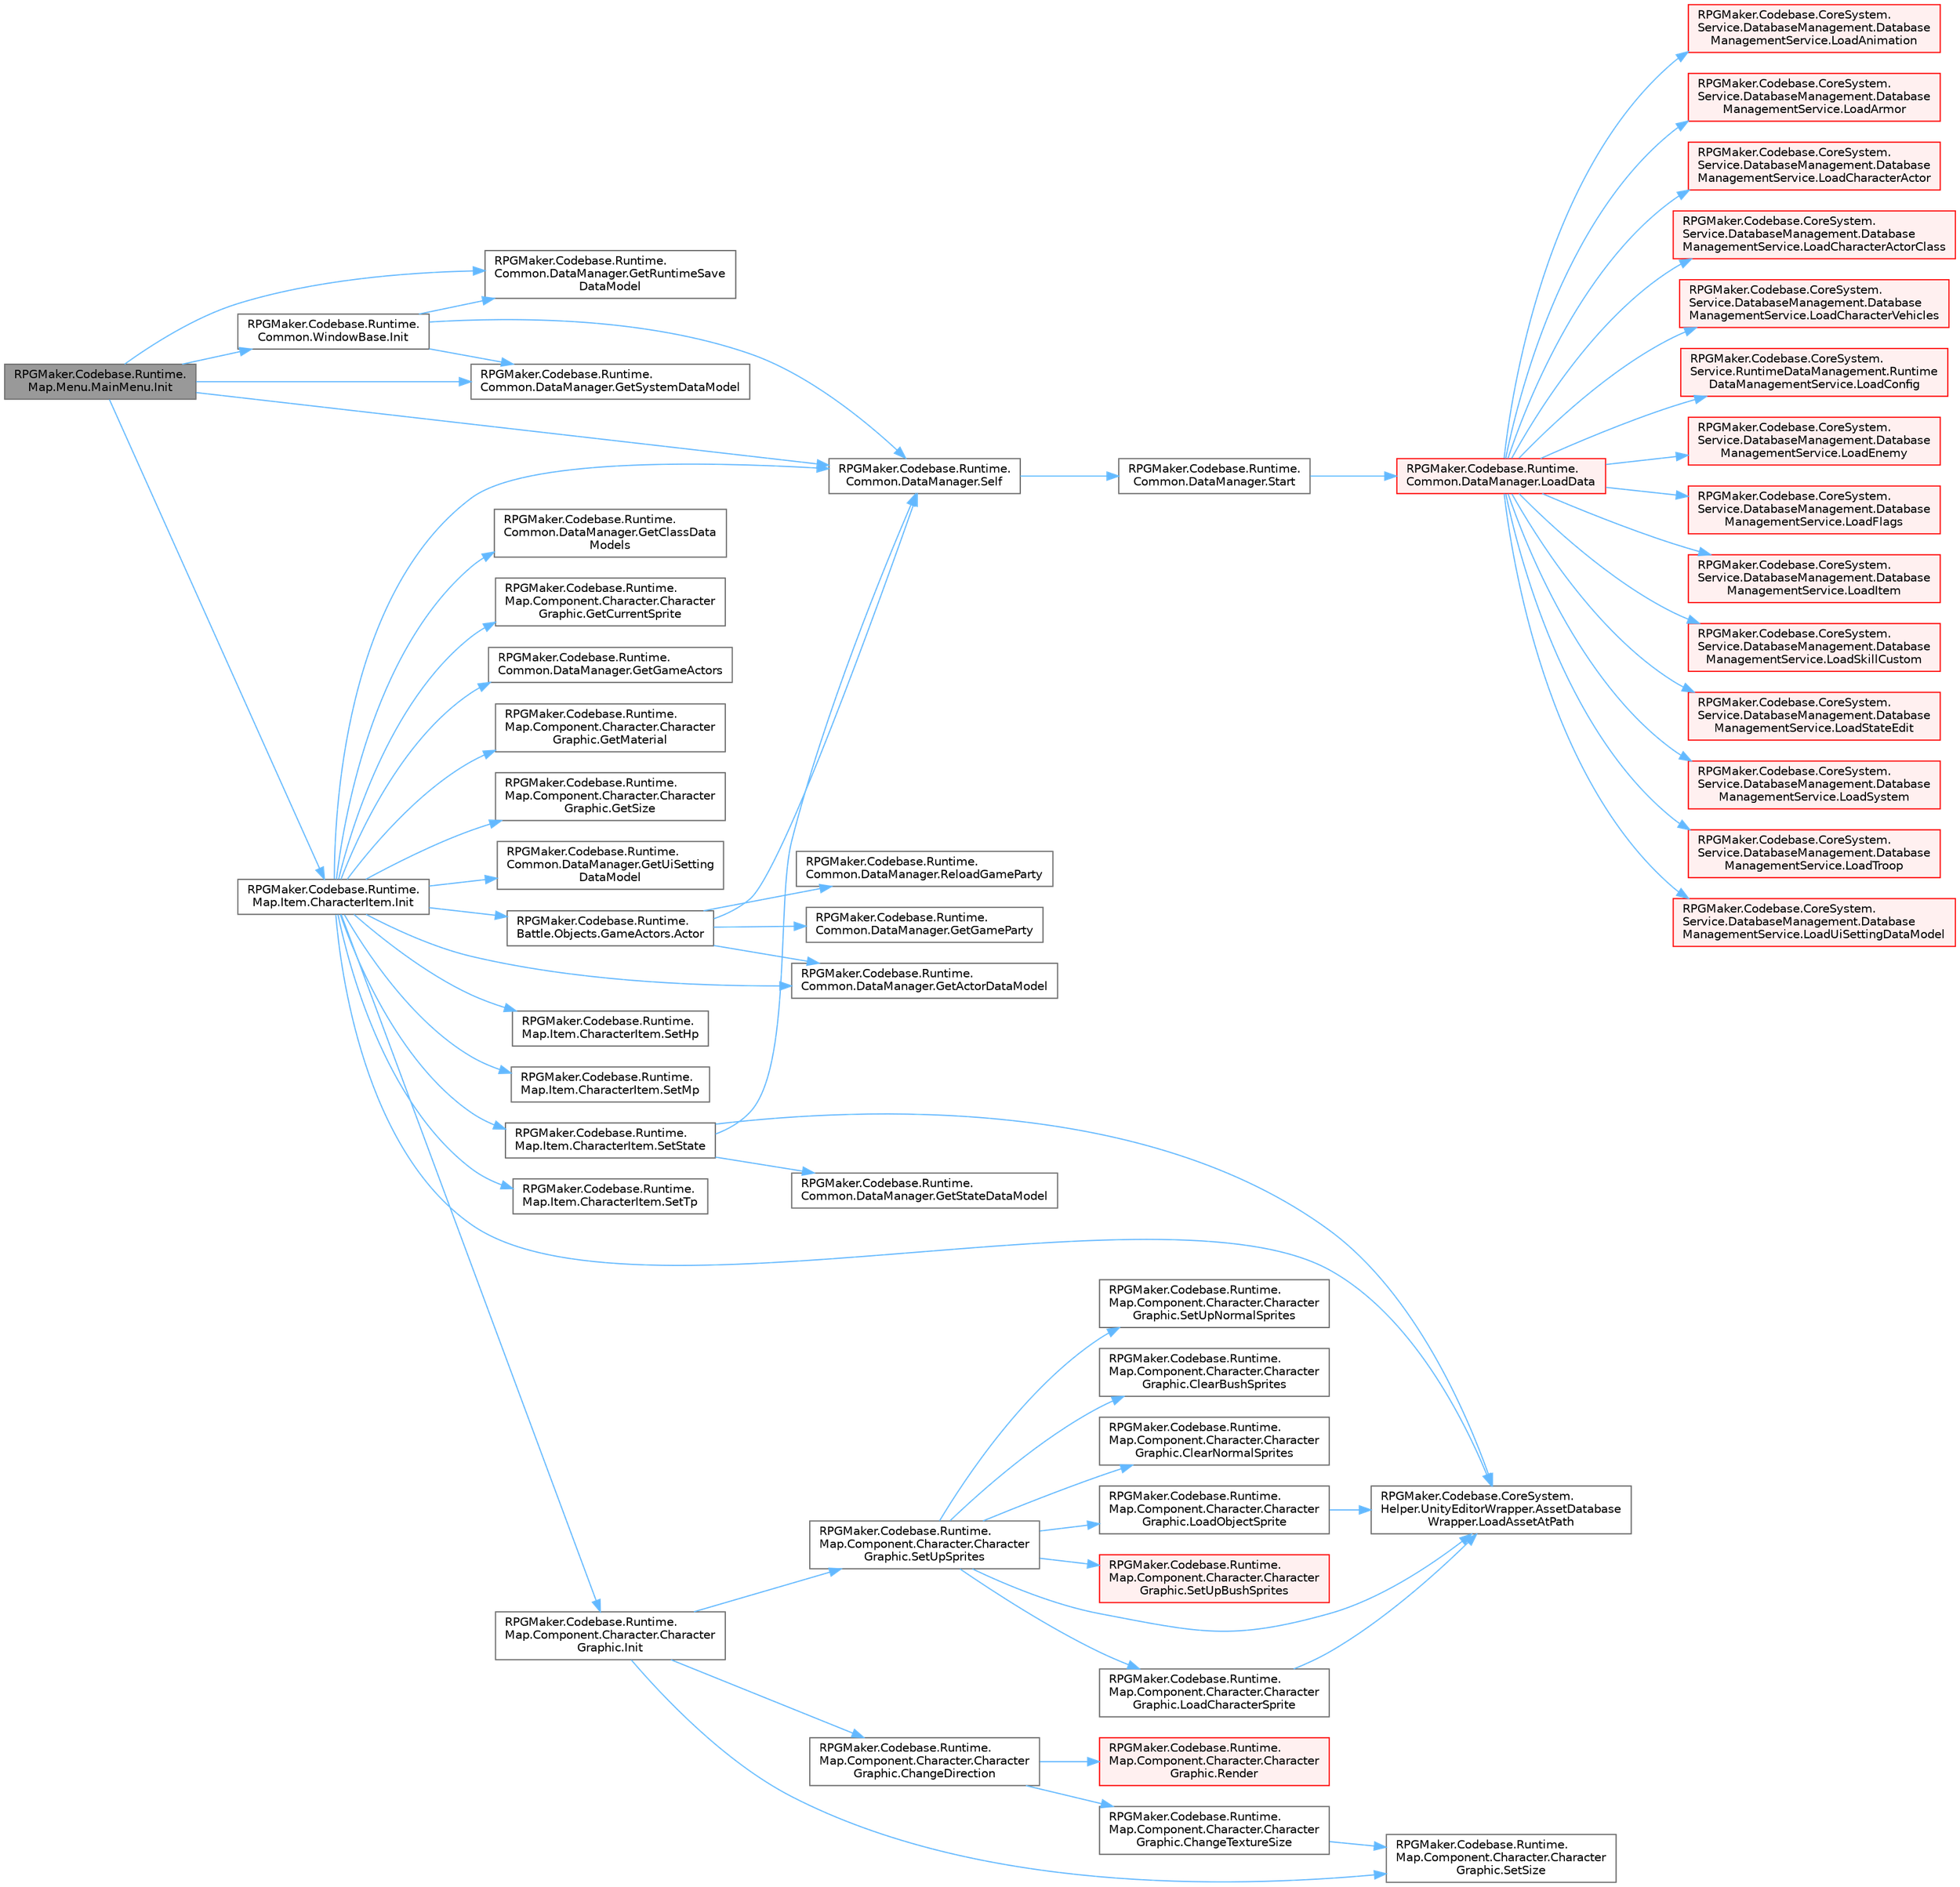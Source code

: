 digraph "RPGMaker.Codebase.Runtime.Map.Menu.MainMenu.Init"
{
 // LATEX_PDF_SIZE
  bgcolor="transparent";
  edge [fontname=Helvetica,fontsize=10,labelfontname=Helvetica,labelfontsize=10];
  node [fontname=Helvetica,fontsize=10,shape=box,height=0.2,width=0.4];
  rankdir="LR";
  Node1 [id="Node000001",label="RPGMaker.Codebase.Runtime.\lMap.Menu.MainMenu.Init",height=0.2,width=0.4,color="gray40", fillcolor="grey60", style="filled", fontcolor="black",tooltip="😁 初期化処理"];
  Node1 -> Node2 [id="edge1_Node000001_Node000002",color="steelblue1",style="solid",tooltip=" "];
  Node2 [id="Node000002",label="RPGMaker.Codebase.Runtime.\lCommon.DataManager.GetRuntimeSave\lDataModel",height=0.2,width=0.4,color="grey40", fillcolor="white", style="filled",URL="$d5/d08/class_r_p_g_maker_1_1_codebase_1_1_runtime_1_1_common_1_1_data_manager.html#aa008ccb1bfddc97c2c6618cfe1fe9ab9",tooltip="😁 実行時保存データ・モデル取得"];
  Node1 -> Node3 [id="edge2_Node000001_Node000003",color="steelblue1",style="solid",tooltip=" "];
  Node3 [id="Node000003",label="RPGMaker.Codebase.Runtime.\lCommon.DataManager.GetSystemDataModel",height=0.2,width=0.4,color="grey40", fillcolor="white", style="filled",URL="$d5/d08/class_r_p_g_maker_1_1_codebase_1_1_runtime_1_1_common_1_1_data_manager.html#acdc0251471c3db50b36db22a1f9b9d83",tooltip="😁 システム・データ・モデル取得"];
  Node1 -> Node4 [id="edge3_Node000001_Node000004",color="steelblue1",style="solid",tooltip=" "];
  Node4 [id="Node000004",label="RPGMaker.Codebase.Runtime.\lCommon.WindowBase.Init",height=0.2,width=0.4,color="grey40", fillcolor="white", style="filled",URL="$d4/d52/class_r_p_g_maker_1_1_codebase_1_1_runtime_1_1_common_1_1_window_base.html#a8fa566df21c304a9028269d880911028",tooltip="😁 初期化"];
  Node4 -> Node2 [id="edge4_Node000004_Node000002",color="steelblue1",style="solid",tooltip=" "];
  Node4 -> Node3 [id="edge5_Node000004_Node000003",color="steelblue1",style="solid",tooltip=" "];
  Node4 -> Node5 [id="edge6_Node000004_Node000005",color="steelblue1",style="solid",tooltip=" "];
  Node5 [id="Node000005",label="RPGMaker.Codebase.Runtime.\lCommon.DataManager.Self",height=0.2,width=0.4,color="grey40", fillcolor="white", style="filled",URL="$d5/d08/class_r_p_g_maker_1_1_codebase_1_1_runtime_1_1_common_1_1_data_manager.html#a8f0a40fd71fe0a873d1905e106299934",tooltip="😁 自身"];
  Node5 -> Node6 [id="edge7_Node000005_Node000006",color="steelblue1",style="solid",tooltip=" "];
  Node6 [id="Node000006",label="RPGMaker.Codebase.Runtime.\lCommon.DataManager.Start",height=0.2,width=0.4,color="grey40", fillcolor="white", style="filled",URL="$d5/d08/class_r_p_g_maker_1_1_codebase_1_1_runtime_1_1_common_1_1_data_manager.html#ace8f5b29b336a071e6383ecdbe0f85c5",tooltip="😁 開始"];
  Node6 -> Node7 [id="edge8_Node000006_Node000007",color="steelblue1",style="solid",tooltip=" "];
  Node7 [id="Node000007",label="RPGMaker.Codebase.Runtime.\lCommon.DataManager.LoadData",height=0.2,width=0.4,color="red", fillcolor="#FFF0F0", style="filled",URL="$d5/d08/class_r_p_g_maker_1_1_codebase_1_1_runtime_1_1_common_1_1_data_manager.html#a42e1175b0a1dc3a225503e007043dc86",tooltip="😁 データ読込"];
  Node7 -> Node8 [id="edge9_Node000007_Node000008",color="steelblue1",style="solid",tooltip=" "];
  Node8 [id="Node000008",label="RPGMaker.Codebase.CoreSystem.\lService.DatabaseManagement.Database\lManagementService.LoadAnimation",height=0.2,width=0.4,color="red", fillcolor="#FFF0F0", style="filled",URL="$db/db0/class_r_p_g_maker_1_1_codebase_1_1_core_system_1_1_service_1_1_database_management_1_1_database_management_service.html#a24090092bb5f0e3f1a7f6d136a10cd22",tooltip="😁 アニメーション読込"];
  Node7 -> Node10 [id="edge10_Node000007_Node000010",color="steelblue1",style="solid",tooltip=" "];
  Node10 [id="Node000010",label="RPGMaker.Codebase.CoreSystem.\lService.DatabaseManagement.Database\lManagementService.LoadArmor",height=0.2,width=0.4,color="red", fillcolor="#FFF0F0", style="filled",URL="$db/db0/class_r_p_g_maker_1_1_codebase_1_1_core_system_1_1_service_1_1_database_management_1_1_database_management_service.html#aa2e210bbbaf85d6ed1f74aa1170b786a",tooltip="😁 防具読込"];
  Node7 -> Node12 [id="edge11_Node000007_Node000012",color="steelblue1",style="solid",tooltip=" "];
  Node12 [id="Node000012",label="RPGMaker.Codebase.CoreSystem.\lService.DatabaseManagement.Database\lManagementService.LoadCharacterActor",height=0.2,width=0.4,color="red", fillcolor="#FFF0F0", style="filled",URL="$db/db0/class_r_p_g_maker_1_1_codebase_1_1_core_system_1_1_service_1_1_database_management_1_1_database_management_service.html#afa56ff9a916ba5265719f6be7f2330e2",tooltip="😁 キャラクター・アクター読込"];
  Node7 -> Node14 [id="edge12_Node000007_Node000014",color="steelblue1",style="solid",tooltip=" "];
  Node14 [id="Node000014",label="RPGMaker.Codebase.CoreSystem.\lService.DatabaseManagement.Database\lManagementService.LoadCharacterActorClass",height=0.2,width=0.4,color="red", fillcolor="#FFF0F0", style="filled",URL="$db/db0/class_r_p_g_maker_1_1_codebase_1_1_core_system_1_1_service_1_1_database_management_1_1_database_management_service.html#a83d7b02d93737cf99a9e1b670f8fe4ea",tooltip="😁 キャラクター・アクター・クラス読込"];
  Node7 -> Node16 [id="edge13_Node000007_Node000016",color="steelblue1",style="solid",tooltip=" "];
  Node16 [id="Node000016",label="RPGMaker.Codebase.CoreSystem.\lService.DatabaseManagement.Database\lManagementService.LoadCharacterVehicles",height=0.2,width=0.4,color="red", fillcolor="#FFF0F0", style="filled",URL="$db/db0/class_r_p_g_maker_1_1_codebase_1_1_core_system_1_1_service_1_1_database_management_1_1_database_management_service.html#a0b003a876f01ec9a754241a3df3836fc",tooltip="😁 キャラクターの乗り物読込"];
  Node7 -> Node18 [id="edge14_Node000007_Node000018",color="steelblue1",style="solid",tooltip=" "];
  Node18 [id="Node000018",label="RPGMaker.Codebase.CoreSystem.\lService.RuntimeDataManagement.Runtime\lDataManagementService.LoadConfig",height=0.2,width=0.4,color="red", fillcolor="#FFF0F0", style="filled",URL="$db/d7b/class_r_p_g_maker_1_1_codebase_1_1_core_system_1_1_service_1_1_runtime_data_management_1_1_runtime_data_management_service.html#a5d406eddf4f7129bc0a84639c9bffcbd",tooltip="😁 設定読込"];
  Node7 -> Node20 [id="edge15_Node000007_Node000020",color="steelblue1",style="solid",tooltip=" "];
  Node20 [id="Node000020",label="RPGMaker.Codebase.CoreSystem.\lService.DatabaseManagement.Database\lManagementService.LoadEnemy",height=0.2,width=0.4,color="red", fillcolor="#FFF0F0", style="filled",URL="$db/db0/class_r_p_g_maker_1_1_codebase_1_1_core_system_1_1_service_1_1_database_management_1_1_database_management_service.html#a56946e6c58a5ec0f4641533476d5982c",tooltip="😁 敵読込"];
  Node7 -> Node22 [id="edge16_Node000007_Node000022",color="steelblue1",style="solid",tooltip=" "];
  Node22 [id="Node000022",label="RPGMaker.Codebase.CoreSystem.\lService.DatabaseManagement.Database\lManagementService.LoadFlags",height=0.2,width=0.4,color="red", fillcolor="#FFF0F0", style="filled",URL="$db/db0/class_r_p_g_maker_1_1_codebase_1_1_core_system_1_1_service_1_1_database_management_1_1_database_management_service.html#a5eb2954667a7f994c25194d12c5a2602",tooltip="😁 フラグ読込"];
  Node7 -> Node26 [id="edge17_Node000007_Node000026",color="steelblue1",style="solid",tooltip=" "];
  Node26 [id="Node000026",label="RPGMaker.Codebase.CoreSystem.\lService.DatabaseManagement.Database\lManagementService.LoadItem",height=0.2,width=0.4,color="red", fillcolor="#FFF0F0", style="filled",URL="$db/db0/class_r_p_g_maker_1_1_codebase_1_1_core_system_1_1_service_1_1_database_management_1_1_database_management_service.html#a0447e9903c05f13e630c3523647e80a4",tooltip="😁 アイテム読込"];
  Node7 -> Node28 [id="edge18_Node000007_Node000028",color="steelblue1",style="solid",tooltip=" "];
  Node28 [id="Node000028",label="RPGMaker.Codebase.CoreSystem.\lService.DatabaseManagement.Database\lManagementService.LoadSkillCustom",height=0.2,width=0.4,color="red", fillcolor="#FFF0F0", style="filled",URL="$db/db0/class_r_p_g_maker_1_1_codebase_1_1_core_system_1_1_service_1_1_database_management_1_1_database_management_service.html#a10afc5f75507a17db5197e23a2cdd4cc",tooltip="😁 スキル・カスタム読込"];
  Node7 -> Node30 [id="edge19_Node000007_Node000030",color="steelblue1",style="solid",tooltip=" "];
  Node30 [id="Node000030",label="RPGMaker.Codebase.CoreSystem.\lService.DatabaseManagement.Database\lManagementService.LoadStateEdit",height=0.2,width=0.4,color="red", fillcolor="#FFF0F0", style="filled",URL="$db/db0/class_r_p_g_maker_1_1_codebase_1_1_core_system_1_1_service_1_1_database_management_1_1_database_management_service.html#a2fa87c0d4f1431414d67e4943a14ae56",tooltip="😁 状態編集読込"];
  Node7 -> Node32 [id="edge20_Node000007_Node000032",color="steelblue1",style="solid",tooltip=" "];
  Node32 [id="Node000032",label="RPGMaker.Codebase.CoreSystem.\lService.DatabaseManagement.Database\lManagementService.LoadSystem",height=0.2,width=0.4,color="red", fillcolor="#FFF0F0", style="filled",URL="$db/db0/class_r_p_g_maker_1_1_codebase_1_1_core_system_1_1_service_1_1_database_management_1_1_database_management_service.html#ab14ced87348b79b244d7a5d975e80d25",tooltip="😁 ロード・システム"];
  Node7 -> Node35 [id="edge21_Node000007_Node000035",color="steelblue1",style="solid",tooltip=" "];
  Node35 [id="Node000035",label="RPGMaker.Codebase.CoreSystem.\lService.DatabaseManagement.Database\lManagementService.LoadTroop",height=0.2,width=0.4,color="red", fillcolor="#FFF0F0", style="filled",URL="$db/db0/class_r_p_g_maker_1_1_codebase_1_1_core_system_1_1_service_1_1_database_management_1_1_database_management_service.html#a3f54f10563c3611839ddd3dfa5b65c13",tooltip="😁 部隊読込"];
  Node7 -> Node37 [id="edge22_Node000007_Node000037",color="steelblue1",style="solid",tooltip=" "];
  Node37 [id="Node000037",label="RPGMaker.Codebase.CoreSystem.\lService.DatabaseManagement.Database\lManagementService.LoadUiSettingDataModel",height=0.2,width=0.4,color="red", fillcolor="#FFF0F0", style="filled",URL="$db/db0/class_r_p_g_maker_1_1_codebase_1_1_core_system_1_1_service_1_1_database_management_1_1_database_management_service.html#ad73cc18191cf3d29c31d27f90e712965",tooltip="😁 ユーザー・インターフェース設定データ・モデル読込"];
  Node1 -> Node43 [id="edge23_Node000001_Node000043",color="steelblue1",style="solid",tooltip=" "];
  Node43 [id="Node000043",label="RPGMaker.Codebase.Runtime.\lMap.Item.CharacterItem.Init",height=0.2,width=0.4,color="grey40", fillcolor="white", style="filled",URL="$df/da0/class_r_p_g_maker_1_1_codebase_1_1_runtime_1_1_map_1_1_item_1_1_character_item.html#a8ee2b6c73f01a221abcbcf74ea1f6c53",tooltip=" "];
  Node43 -> Node44 [id="edge24_Node000043_Node000044",color="steelblue1",style="solid",tooltip=" "];
  Node44 [id="Node000044",label="RPGMaker.Codebase.Runtime.\lBattle.Objects.GameActors.Actor",height=0.2,width=0.4,color="grey40", fillcolor="white", style="filled",URL="$d4/d13/class_r_p_g_maker_1_1_codebase_1_1_runtime_1_1_battle_1_1_objects_1_1_game_actors.html#a82bc12affbb34d1675ddcafaf9bbb5ee",tooltip="😁 指定IDのアクターを返す"];
  Node44 -> Node45 [id="edge25_Node000044_Node000045",color="steelblue1",style="solid",tooltip=" "];
  Node45 [id="Node000045",label="RPGMaker.Codebase.Runtime.\lCommon.DataManager.GetActorDataModel",height=0.2,width=0.4,color="grey40", fillcolor="white", style="filled",URL="$d5/d08/class_r_p_g_maker_1_1_codebase_1_1_runtime_1_1_common_1_1_data_manager.html#abfb1fd14c6aadc61fe20955b4b60c7cf",tooltip="😁 役者データ・モデル取得"];
  Node44 -> Node46 [id="edge26_Node000044_Node000046",color="steelblue1",style="solid",tooltip=" "];
  Node46 [id="Node000046",label="RPGMaker.Codebase.Runtime.\lCommon.DataManager.GetGameParty",height=0.2,width=0.4,color="grey40", fillcolor="white", style="filled",URL="$d5/d08/class_r_p_g_maker_1_1_codebase_1_1_runtime_1_1_common_1_1_data_manager.html#a51ad2669c15aba611fa704eb84001f8c",tooltip="😁 パーティー取得"];
  Node44 -> Node47 [id="edge27_Node000044_Node000047",color="steelblue1",style="solid",tooltip=" "];
  Node47 [id="Node000047",label="RPGMaker.Codebase.Runtime.\lCommon.DataManager.ReloadGameParty",height=0.2,width=0.4,color="grey40", fillcolor="white", style="filled",URL="$d5/d08/class_r_p_g_maker_1_1_codebase_1_1_runtime_1_1_common_1_1_data_manager.html#a82a719d2c8de0c3589a555a934242ae3",tooltip="😁 パーティー再読込"];
  Node44 -> Node5 [id="edge28_Node000044_Node000005",color="steelblue1",style="solid",tooltip=" "];
  Node43 -> Node45 [id="edge29_Node000043_Node000045",color="steelblue1",style="solid",tooltip=" "];
  Node43 -> Node48 [id="edge30_Node000043_Node000048",color="steelblue1",style="solid",tooltip=" "];
  Node48 [id="Node000048",label="RPGMaker.Codebase.Runtime.\lCommon.DataManager.GetClassData\lModels",height=0.2,width=0.4,color="grey40", fillcolor="white", style="filled",URL="$d5/d08/class_r_p_g_maker_1_1_codebase_1_1_runtime_1_1_common_1_1_data_manager.html#abb0646c693ff140faa5d2821854be045",tooltip="😁 クラス・データ・モデル取得"];
  Node43 -> Node49 [id="edge31_Node000043_Node000049",color="steelblue1",style="solid",tooltip=" "];
  Node49 [id="Node000049",label="RPGMaker.Codebase.Runtime.\lMap.Component.Character.Character\lGraphic.GetCurrentSprite",height=0.2,width=0.4,color="grey40", fillcolor="white", style="filled",URL="$da/d44/class_r_p_g_maker_1_1_codebase_1_1_runtime_1_1_map_1_1_component_1_1_character_1_1_character_graphic.html#a9b0780c78d81029c2cf5ab7b6a56519b",tooltip="😁 各画面でSDキャラ画像の1枚目を表示するためのプロパティ"];
  Node43 -> Node50 [id="edge32_Node000043_Node000050",color="steelblue1",style="solid",tooltip=" "];
  Node50 [id="Node000050",label="RPGMaker.Codebase.Runtime.\lCommon.DataManager.GetGameActors",height=0.2,width=0.4,color="grey40", fillcolor="white", style="filled",URL="$d5/d08/class_r_p_g_maker_1_1_codebase_1_1_runtime_1_1_common_1_1_data_manager.html#a8810afb189bb1803ccd916552d612bb1",tooltip="😁 ゲーム役者取得"];
  Node43 -> Node51 [id="edge33_Node000043_Node000051",color="steelblue1",style="solid",tooltip=" "];
  Node51 [id="Node000051",label="RPGMaker.Codebase.Runtime.\lMap.Component.Character.Character\lGraphic.GetMaterial",height=0.2,width=0.4,color="grey40", fillcolor="white", style="filled",URL="$da/d44/class_r_p_g_maker_1_1_codebase_1_1_runtime_1_1_map_1_1_component_1_1_character_1_1_character_graphic.html#ab0fd02c5a4de48246eff1afcf72b3064",tooltip="😁 各画面でSDキャラ画像の1枚目を表示するためのプロパティ"];
  Node43 -> Node52 [id="edge34_Node000043_Node000052",color="steelblue1",style="solid",tooltip=" "];
  Node52 [id="Node000052",label="RPGMaker.Codebase.Runtime.\lMap.Component.Character.Character\lGraphic.GetSize",height=0.2,width=0.4,color="grey40", fillcolor="white", style="filled",URL="$da/d44/class_r_p_g_maker_1_1_codebase_1_1_runtime_1_1_map_1_1_component_1_1_character_1_1_character_graphic.html#a74227c8d22f67b1698b96e05f3fadb8c",tooltip="😁 各画面でSDキャラ画像の1枚目を表示するためのプロパティ"];
  Node43 -> Node53 [id="edge35_Node000043_Node000053",color="steelblue1",style="solid",tooltip=" "];
  Node53 [id="Node000053",label="RPGMaker.Codebase.Runtime.\lCommon.DataManager.GetUiSetting\lDataModel",height=0.2,width=0.4,color="grey40", fillcolor="white", style="filled",URL="$d5/d08/class_r_p_g_maker_1_1_codebase_1_1_runtime_1_1_common_1_1_data_manager.html#a3cf9e3927b433f3ab6cc80adcc0d09c2",tooltip="😁 ユーザー・インターフェース設定データ・モデル取得"];
  Node43 -> Node54 [id="edge36_Node000043_Node000054",color="steelblue1",style="solid",tooltip=" "];
  Node54 [id="Node000054",label="RPGMaker.Codebase.Runtime.\lMap.Component.Character.Character\lGraphic.Init",height=0.2,width=0.4,color="grey40", fillcolor="white", style="filled",URL="$da/d44/class_r_p_g_maker_1_1_codebase_1_1_runtime_1_1_map_1_1_component_1_1_character_1_1_character_graphic.html#a2d910728c7f3bbfc4fc684ed3fd3d2b7",tooltip="😁 初期化"];
  Node54 -> Node55 [id="edge37_Node000054_Node000055",color="steelblue1",style="solid",tooltip=" "];
  Node55 [id="Node000055",label="RPGMaker.Codebase.Runtime.\lMap.Component.Character.Character\lGraphic.ChangeDirection",height=0.2,width=0.4,color="grey40", fillcolor="white", style="filled",URL="$da/d44/class_r_p_g_maker_1_1_codebase_1_1_runtime_1_1_map_1_1_component_1_1_character_1_1_character_graphic.html#a8d5ab5c51f8f01da17e02ee445042c14",tooltip="😁 向き変更"];
  Node55 -> Node56 [id="edge38_Node000055_Node000056",color="steelblue1",style="solid",tooltip=" "];
  Node56 [id="Node000056",label="RPGMaker.Codebase.Runtime.\lMap.Component.Character.Character\lGraphic.ChangeTextureSize",height=0.2,width=0.4,color="grey40", fillcolor="white", style="filled",URL="$da/d44/class_r_p_g_maker_1_1_codebase_1_1_runtime_1_1_map_1_1_component_1_1_character_1_1_character_graphic.html#a989e537181ea19d26d9acd928ec8a5bb",tooltip="😁 テクスチャー・サイズ変更"];
  Node56 -> Node57 [id="edge39_Node000056_Node000057",color="steelblue1",style="solid",tooltip=" "];
  Node57 [id="Node000057",label="RPGMaker.Codebase.Runtime.\lMap.Component.Character.Character\lGraphic.SetSize",height=0.2,width=0.4,color="grey40", fillcolor="white", style="filled",URL="$da/d44/class_r_p_g_maker_1_1_codebase_1_1_runtime_1_1_map_1_1_component_1_1_character_1_1_character_graphic.html#aaa9f4eb137cf35444b27a3f9fb85b9a3",tooltip="😁 サイズ設定(1.0が100%)"];
  Node55 -> Node58 [id="edge40_Node000055_Node000058",color="steelblue1",style="solid",tooltip=" "];
  Node58 [id="Node000058",label="RPGMaker.Codebase.Runtime.\lMap.Component.Character.Character\lGraphic.Render",height=0.2,width=0.4,color="red", fillcolor="#FFF0F0", style="filled",URL="$da/d44/class_r_p_g_maker_1_1_codebase_1_1_runtime_1_1_map_1_1_component_1_1_character_1_1_character_graphic.html#a134cd935141a449e9086842b576c0b55",tooltip="😁 描画"];
  Node54 -> Node57 [id="edge41_Node000054_Node000057",color="steelblue1",style="solid",tooltip=" "];
  Node54 -> Node60 [id="edge42_Node000054_Node000060",color="steelblue1",style="solid",tooltip=" "];
  Node60 [id="Node000060",label="RPGMaker.Codebase.Runtime.\lMap.Component.Character.Character\lGraphic.SetUpSprites",height=0.2,width=0.4,color="grey40", fillcolor="white", style="filled",URL="$da/d44/class_r_p_g_maker_1_1_codebase_1_1_runtime_1_1_map_1_1_component_1_1_character_1_1_character_graphic.html#a3e1f746cb6c8892d8e9e5422da0cf30b",tooltip="😁 上スプライト設定"];
  Node60 -> Node61 [id="edge43_Node000060_Node000061",color="steelblue1",style="solid",tooltip=" "];
  Node61 [id="Node000061",label="RPGMaker.Codebase.Runtime.\lMap.Component.Character.Character\lGraphic.ClearBushSprites",height=0.2,width=0.4,color="grey40", fillcolor="white", style="filled",URL="$da/d44/class_r_p_g_maker_1_1_codebase_1_1_runtime_1_1_map_1_1_component_1_1_character_1_1_character_graphic.html#a53c283c3e6ec5a2d569e963f68af9f6e",tooltip="😁 藪スプライトをクリアー"];
  Node60 -> Node62 [id="edge44_Node000060_Node000062",color="steelblue1",style="solid",tooltip=" "];
  Node62 [id="Node000062",label="RPGMaker.Codebase.Runtime.\lMap.Component.Character.Character\lGraphic.ClearNormalSprites",height=0.2,width=0.4,color="grey40", fillcolor="white", style="filled",URL="$da/d44/class_r_p_g_maker_1_1_codebase_1_1_runtime_1_1_map_1_1_component_1_1_character_1_1_character_graphic.html#abb6664f9f7c6cc01115984c8b124abce",tooltip="😁 通常スプライトをクリアー"];
  Node60 -> Node63 [id="edge45_Node000060_Node000063",color="steelblue1",style="solid",tooltip=" "];
  Node63 [id="Node000063",label="RPGMaker.Codebase.CoreSystem.\lHelper.UnityEditorWrapper.AssetDatabase\lWrapper.LoadAssetAtPath",height=0.2,width=0.4,color="grey40", fillcolor="white", style="filled",URL="$d9/d20/class_r_p_g_maker_1_1_codebase_1_1_core_system_1_1_helper_1_1_unity_editor_wrapper_1_1_asset_database_wrapper.html#a471f932b0479bad28c9fd1b02f1d5d7a",tooltip="😁 パスで資産読込"];
  Node60 -> Node64 [id="edge46_Node000060_Node000064",color="steelblue1",style="solid",tooltip=" "];
  Node64 [id="Node000064",label="RPGMaker.Codebase.Runtime.\lMap.Component.Character.Character\lGraphic.LoadCharacterSprite",height=0.2,width=0.4,color="grey40", fillcolor="white", style="filled",URL="$da/d44/class_r_p_g_maker_1_1_codebase_1_1_runtime_1_1_map_1_1_component_1_1_character_1_1_character_graphic.html#a468467d196ac3edc219f79a9c79b6372",tooltip="😁 キャラクター用画像の読込"];
  Node64 -> Node63 [id="edge47_Node000064_Node000063",color="steelblue1",style="solid",tooltip=" "];
  Node60 -> Node65 [id="edge48_Node000060_Node000065",color="steelblue1",style="solid",tooltip=" "];
  Node65 [id="Node000065",label="RPGMaker.Codebase.Runtime.\lMap.Component.Character.Character\lGraphic.LoadObjectSprite",height=0.2,width=0.4,color="grey40", fillcolor="white", style="filled",URL="$da/d44/class_r_p_g_maker_1_1_codebase_1_1_runtime_1_1_map_1_1_component_1_1_character_1_1_character_graphic.html#a0d2204119ac9d4c4ac00fe8a0b64d1ba",tooltip="😁 オブジェクト用画像の読込"];
  Node65 -> Node63 [id="edge49_Node000065_Node000063",color="steelblue1",style="solid",tooltip=" "];
  Node60 -> Node66 [id="edge50_Node000060_Node000066",color="steelblue1",style="solid",tooltip=" "];
  Node66 [id="Node000066",label="RPGMaker.Codebase.Runtime.\lMap.Component.Character.Character\lGraphic.SetUpBushSprites",height=0.2,width=0.4,color="red", fillcolor="#FFF0F0", style="filled",URL="$da/d44/class_r_p_g_maker_1_1_codebase_1_1_runtime_1_1_map_1_1_component_1_1_character_1_1_character_graphic.html#a4d9afb1f7a61bc689a322ee5fbf95c23",tooltip="😁 上藪スプライト設定"];
  Node60 -> Node69 [id="edge51_Node000060_Node000069",color="steelblue1",style="solid",tooltip=" "];
  Node69 [id="Node000069",label="RPGMaker.Codebase.Runtime.\lMap.Component.Character.Character\lGraphic.SetUpNormalSprites",height=0.2,width=0.4,color="grey40", fillcolor="white", style="filled",URL="$da/d44/class_r_p_g_maker_1_1_codebase_1_1_runtime_1_1_map_1_1_component_1_1_character_1_1_character_graphic.html#a151b0974993da0664344e768a28a9d55",tooltip="😁 上通常スプライト設定"];
  Node43 -> Node63 [id="edge52_Node000043_Node000063",color="steelblue1",style="solid",tooltip=" "];
  Node43 -> Node5 [id="edge53_Node000043_Node000005",color="steelblue1",style="solid",tooltip=" "];
  Node43 -> Node70 [id="edge54_Node000043_Node000070",color="steelblue1",style="solid",tooltip=" "];
  Node70 [id="Node000070",label="RPGMaker.Codebase.Runtime.\lMap.Item.CharacterItem.SetHp",height=0.2,width=0.4,color="grey40", fillcolor="white", style="filled",URL="$df/da0/class_r_p_g_maker_1_1_codebase_1_1_runtime_1_1_map_1_1_item_1_1_character_item.html#a2a3529e93ea9c8a6f1c497cf7fbdf4ed",tooltip=" "];
  Node43 -> Node71 [id="edge55_Node000043_Node000071",color="steelblue1",style="solid",tooltip=" "];
  Node71 [id="Node000071",label="RPGMaker.Codebase.Runtime.\lMap.Item.CharacterItem.SetMp",height=0.2,width=0.4,color="grey40", fillcolor="white", style="filled",URL="$df/da0/class_r_p_g_maker_1_1_codebase_1_1_runtime_1_1_map_1_1_item_1_1_character_item.html#aff0b156484a0aca84648796c2158d9b3",tooltip=" "];
  Node43 -> Node72 [id="edge56_Node000043_Node000072",color="steelblue1",style="solid",tooltip=" "];
  Node72 [id="Node000072",label="RPGMaker.Codebase.Runtime.\lMap.Item.CharacterItem.SetState",height=0.2,width=0.4,color="grey40", fillcolor="white", style="filled",URL="$df/da0/class_r_p_g_maker_1_1_codebase_1_1_runtime_1_1_map_1_1_item_1_1_character_item.html#a4081c7f6a88c6fc7bfdafd9466136495",tooltip=" "];
  Node72 -> Node73 [id="edge57_Node000072_Node000073",color="steelblue1",style="solid",tooltip=" "];
  Node73 [id="Node000073",label="RPGMaker.Codebase.Runtime.\lCommon.DataManager.GetStateDataModel",height=0.2,width=0.4,color="grey40", fillcolor="white", style="filled",URL="$d5/d08/class_r_p_g_maker_1_1_codebase_1_1_runtime_1_1_common_1_1_data_manager.html#a9680aabf1be7c423813a70df23574c2c",tooltip="😁 状態データ・モデル取得"];
  Node72 -> Node63 [id="edge58_Node000072_Node000063",color="steelblue1",style="solid",tooltip=" "];
  Node72 -> Node5 [id="edge59_Node000072_Node000005",color="steelblue1",style="solid",tooltip=" "];
  Node43 -> Node74 [id="edge60_Node000043_Node000074",color="steelblue1",style="solid",tooltip=" "];
  Node74 [id="Node000074",label="RPGMaker.Codebase.Runtime.\lMap.Item.CharacterItem.SetTp",height=0.2,width=0.4,color="grey40", fillcolor="white", style="filled",URL="$df/da0/class_r_p_g_maker_1_1_codebase_1_1_runtime_1_1_map_1_1_item_1_1_character_item.html#a6e2251fecfa1cd990fd10220d244e673",tooltip=" "];
  Node1 -> Node5 [id="edge61_Node000001_Node000005",color="steelblue1",style="solid",tooltip=" "];
}
